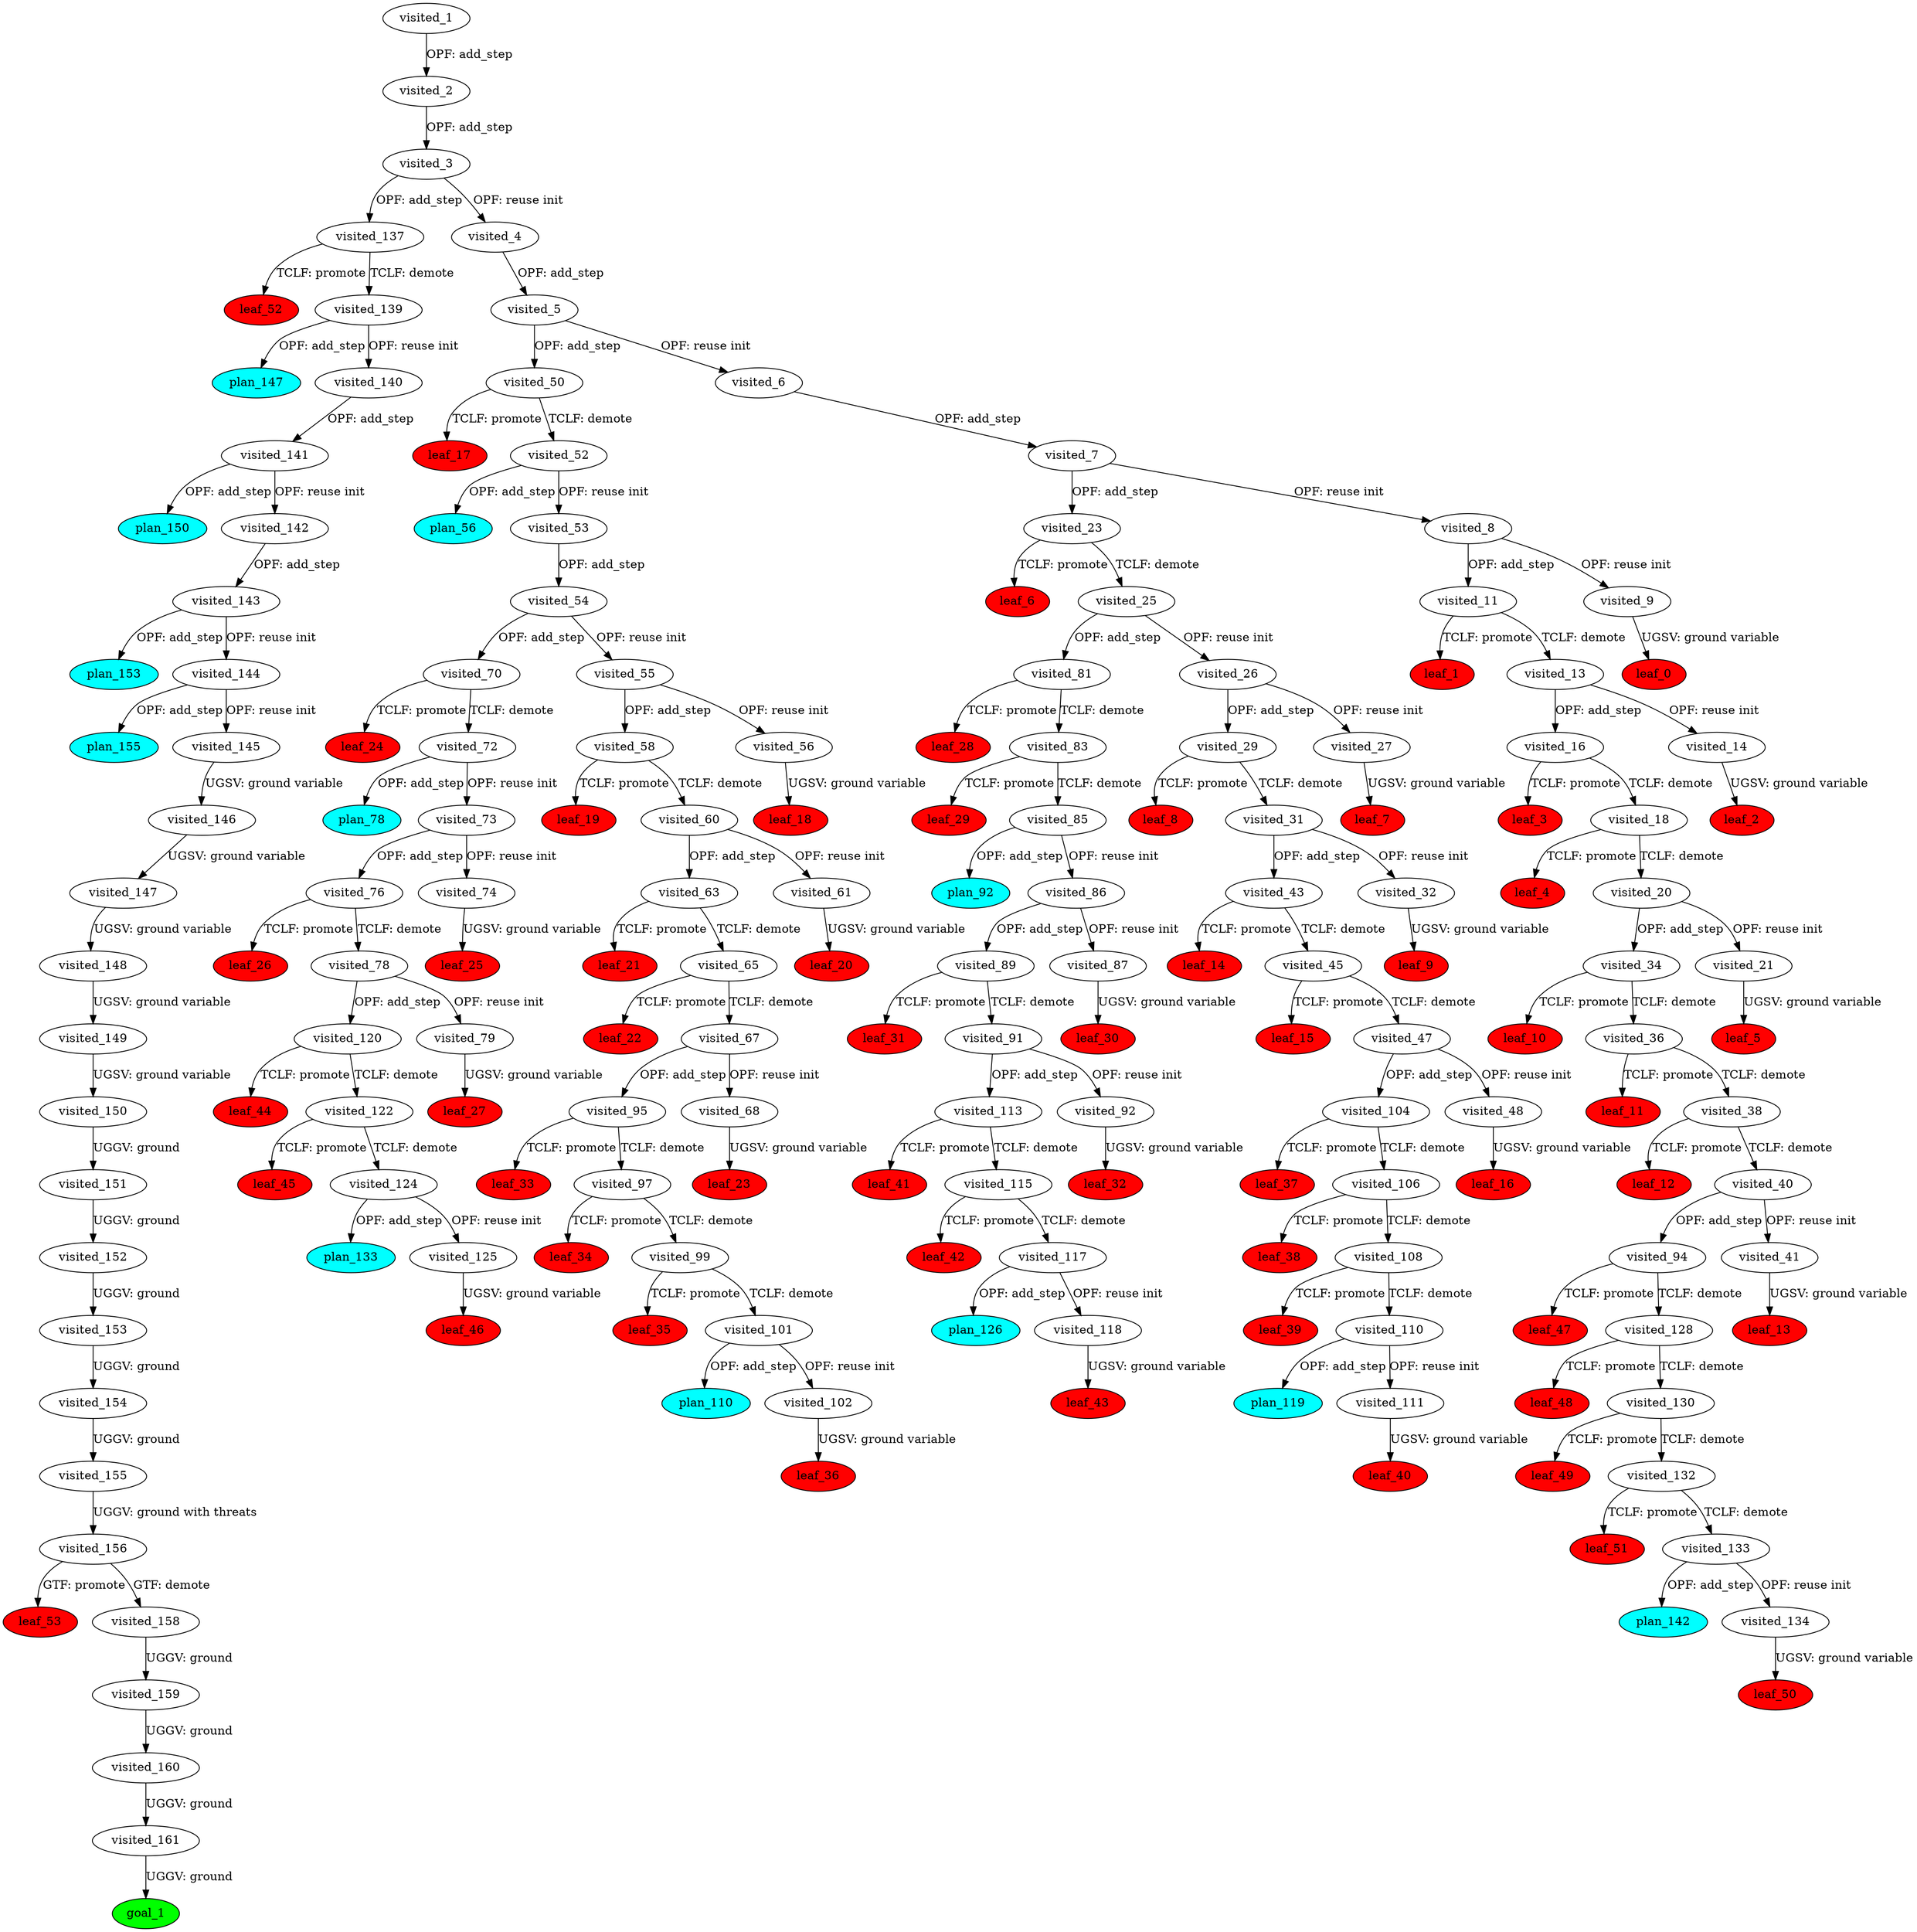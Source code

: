 digraph {
	"1d707d75-b01b-7192-224e-fa7295994da4" [label=plan_0 fillcolor=cyan style=filled]
	"1d707d75-b01b-7192-224e-fa7295994da4" [label=visited_1 fillcolor=white style=filled]
	"34f29dab-9707-d1e7-68a3-dea9a4119153" [label=plan_1 fillcolor=cyan style=filled]
	"1d707d75-b01b-7192-224e-fa7295994da4" -> "34f29dab-9707-d1e7-68a3-dea9a4119153" [label="OPF: add_step"]
	"34f29dab-9707-d1e7-68a3-dea9a4119153" [label=visited_2 fillcolor=white style=filled]
	"b88f3934-67b6-8a6a-8898-eccf7798f5be" [label=plan_2 fillcolor=cyan style=filled]
	"34f29dab-9707-d1e7-68a3-dea9a4119153" -> "b88f3934-67b6-8a6a-8898-eccf7798f5be" [label="OPF: add_step"]
	"b88f3934-67b6-8a6a-8898-eccf7798f5be" [label=visited_3 fillcolor=white style=filled]
	"ac96ef27-cd66-fda8-b7b1-e45d3c05fde0" [label=plan_3 fillcolor=cyan style=filled]
	"b88f3934-67b6-8a6a-8898-eccf7798f5be" -> "ac96ef27-cd66-fda8-b7b1-e45d3c05fde0" [label="OPF: add_step"]
	"bf276905-8fd1-1bc3-8ed5-adb504a7e138" [label=plan_4 fillcolor=cyan style=filled]
	"b88f3934-67b6-8a6a-8898-eccf7798f5be" -> "bf276905-8fd1-1bc3-8ed5-adb504a7e138" [label="OPF: reuse init"]
	"bf276905-8fd1-1bc3-8ed5-adb504a7e138" [label=visited_4 fillcolor=white style=filled]
	"59da8977-2dcc-0f8a-8dd6-7bedd9e4ea7d" [label=plan_5 fillcolor=cyan style=filled]
	"bf276905-8fd1-1bc3-8ed5-adb504a7e138" -> "59da8977-2dcc-0f8a-8dd6-7bedd9e4ea7d" [label="OPF: add_step"]
	"59da8977-2dcc-0f8a-8dd6-7bedd9e4ea7d" [label=visited_5 fillcolor=white style=filled]
	"90aa81d7-366e-68ae-5d50-422a5477346b" [label=plan_6 fillcolor=cyan style=filled]
	"59da8977-2dcc-0f8a-8dd6-7bedd9e4ea7d" -> "90aa81d7-366e-68ae-5d50-422a5477346b" [label="OPF: add_step"]
	"e2069f9e-259f-a82a-dd7f-16df30d9a84c" [label=plan_7 fillcolor=cyan style=filled]
	"59da8977-2dcc-0f8a-8dd6-7bedd9e4ea7d" -> "e2069f9e-259f-a82a-dd7f-16df30d9a84c" [label="OPF: reuse init"]
	"e2069f9e-259f-a82a-dd7f-16df30d9a84c" [label=visited_6 fillcolor=white style=filled]
	"42b440c6-9c03-b7d7-bfe1-8b21c3d0799c" [label=plan_8 fillcolor=cyan style=filled]
	"e2069f9e-259f-a82a-dd7f-16df30d9a84c" -> "42b440c6-9c03-b7d7-bfe1-8b21c3d0799c" [label="OPF: add_step"]
	"42b440c6-9c03-b7d7-bfe1-8b21c3d0799c" [label=visited_7 fillcolor=white style=filled]
	"96789dc1-a53e-5554-b569-2f66676b2042" [label=plan_9 fillcolor=cyan style=filled]
	"42b440c6-9c03-b7d7-bfe1-8b21c3d0799c" -> "96789dc1-a53e-5554-b569-2f66676b2042" [label="OPF: add_step"]
	"c63e8809-0c0d-8381-12a6-a792fd6f2082" [label=plan_10 fillcolor=cyan style=filled]
	"42b440c6-9c03-b7d7-bfe1-8b21c3d0799c" -> "c63e8809-0c0d-8381-12a6-a792fd6f2082" [label="OPF: reuse init"]
	"c63e8809-0c0d-8381-12a6-a792fd6f2082" [label=visited_8 fillcolor=white style=filled]
	"5bf1567c-50a8-644d-5e4a-412d843be228" [label=plan_11 fillcolor=cyan style=filled]
	"c63e8809-0c0d-8381-12a6-a792fd6f2082" -> "5bf1567c-50a8-644d-5e4a-412d843be228" [label="OPF: add_step"]
	"27ed4307-2f39-b7f8-611e-6879b1cf618a" [label=plan_12 fillcolor=cyan style=filled]
	"c63e8809-0c0d-8381-12a6-a792fd6f2082" -> "27ed4307-2f39-b7f8-611e-6879b1cf618a" [label="OPF: reuse init"]
	"27ed4307-2f39-b7f8-611e-6879b1cf618a" [label=visited_9 fillcolor=white style=filled]
	"ef59c81f-d7fe-0d04-7f7e-9300632c64cf" [label=plan_13 fillcolor=cyan style=filled]
	"27ed4307-2f39-b7f8-611e-6879b1cf618a" -> "ef59c81f-d7fe-0d04-7f7e-9300632c64cf" [label="UGSV: ground variable"]
	"ef59c81f-d7fe-0d04-7f7e-9300632c64cf" [label=visited_10 fillcolor=white style=filled]
	"ef59c81f-d7fe-0d04-7f7e-9300632c64cf" [label=leaf_0 fillcolor=red style=filled]
	"5bf1567c-50a8-644d-5e4a-412d843be228" [label=visited_11 fillcolor=white style=filled]
	"812092c7-fa6a-44a9-1636-2e7b6a930968" [label=plan_14 fillcolor=cyan style=filled]
	"5bf1567c-50a8-644d-5e4a-412d843be228" -> "812092c7-fa6a-44a9-1636-2e7b6a930968" [label="TCLF: promote"]
	"8a4f9cdd-ee64-8ffb-92be-c998aab0f626" [label=plan_15 fillcolor=cyan style=filled]
	"5bf1567c-50a8-644d-5e4a-412d843be228" -> "8a4f9cdd-ee64-8ffb-92be-c998aab0f626" [label="TCLF: demote"]
	"812092c7-fa6a-44a9-1636-2e7b6a930968" [label=visited_12 fillcolor=white style=filled]
	"812092c7-fa6a-44a9-1636-2e7b6a930968" [label=leaf_1 fillcolor=red style=filled]
	"8a4f9cdd-ee64-8ffb-92be-c998aab0f626" [label=visited_13 fillcolor=white style=filled]
	"178bdcb5-af1f-a58b-f6de-fe8e3c36d600" [label=plan_16 fillcolor=cyan style=filled]
	"8a4f9cdd-ee64-8ffb-92be-c998aab0f626" -> "178bdcb5-af1f-a58b-f6de-fe8e3c36d600" [label="OPF: add_step"]
	"3f448a42-a66a-3709-c626-ef8963665fdc" [label=plan_17 fillcolor=cyan style=filled]
	"8a4f9cdd-ee64-8ffb-92be-c998aab0f626" -> "3f448a42-a66a-3709-c626-ef8963665fdc" [label="OPF: reuse init"]
	"3f448a42-a66a-3709-c626-ef8963665fdc" [label=visited_14 fillcolor=white style=filled]
	"08a49383-6dd4-839a-c78c-7d6ace6ae7f2" [label=plan_18 fillcolor=cyan style=filled]
	"3f448a42-a66a-3709-c626-ef8963665fdc" -> "08a49383-6dd4-839a-c78c-7d6ace6ae7f2" [label="UGSV: ground variable"]
	"08a49383-6dd4-839a-c78c-7d6ace6ae7f2" [label=visited_15 fillcolor=white style=filled]
	"08a49383-6dd4-839a-c78c-7d6ace6ae7f2" [label=leaf_2 fillcolor=red style=filled]
	"178bdcb5-af1f-a58b-f6de-fe8e3c36d600" [label=visited_16 fillcolor=white style=filled]
	"ec84d806-5c15-ce4f-3289-73e48e63e5cf" [label=plan_19 fillcolor=cyan style=filled]
	"178bdcb5-af1f-a58b-f6de-fe8e3c36d600" -> "ec84d806-5c15-ce4f-3289-73e48e63e5cf" [label="TCLF: promote"]
	"351d51f4-0040-9dc7-9eb4-029d0c34857b" [label=plan_20 fillcolor=cyan style=filled]
	"178bdcb5-af1f-a58b-f6de-fe8e3c36d600" -> "351d51f4-0040-9dc7-9eb4-029d0c34857b" [label="TCLF: demote"]
	"ec84d806-5c15-ce4f-3289-73e48e63e5cf" [label=visited_17 fillcolor=white style=filled]
	"ec84d806-5c15-ce4f-3289-73e48e63e5cf" [label=leaf_3 fillcolor=red style=filled]
	"351d51f4-0040-9dc7-9eb4-029d0c34857b" [label=visited_18 fillcolor=white style=filled]
	"e3616c92-1753-74cd-2b9d-e57b80706987" [label=plan_21 fillcolor=cyan style=filled]
	"351d51f4-0040-9dc7-9eb4-029d0c34857b" -> "e3616c92-1753-74cd-2b9d-e57b80706987" [label="TCLF: promote"]
	"bc52253b-87be-d3bd-db72-b61b5c0a330e" [label=plan_22 fillcolor=cyan style=filled]
	"351d51f4-0040-9dc7-9eb4-029d0c34857b" -> "bc52253b-87be-d3bd-db72-b61b5c0a330e" [label="TCLF: demote"]
	"e3616c92-1753-74cd-2b9d-e57b80706987" [label=visited_19 fillcolor=white style=filled]
	"e3616c92-1753-74cd-2b9d-e57b80706987" [label=leaf_4 fillcolor=red style=filled]
	"bc52253b-87be-d3bd-db72-b61b5c0a330e" [label=visited_20 fillcolor=white style=filled]
	"55cf2d28-aba5-c963-2b7e-c1846c3ab8e6" [label=plan_23 fillcolor=cyan style=filled]
	"bc52253b-87be-d3bd-db72-b61b5c0a330e" -> "55cf2d28-aba5-c963-2b7e-c1846c3ab8e6" [label="OPF: add_step"]
	"87dbb8f7-efe9-c961-ec56-ca9fa27b36d8" [label=plan_24 fillcolor=cyan style=filled]
	"bc52253b-87be-d3bd-db72-b61b5c0a330e" -> "87dbb8f7-efe9-c961-ec56-ca9fa27b36d8" [label="OPF: reuse init"]
	"87dbb8f7-efe9-c961-ec56-ca9fa27b36d8" [label=visited_21 fillcolor=white style=filled]
	"35354a93-0a94-882b-785a-ef5b36cf56e7" [label=plan_25 fillcolor=cyan style=filled]
	"87dbb8f7-efe9-c961-ec56-ca9fa27b36d8" -> "35354a93-0a94-882b-785a-ef5b36cf56e7" [label="UGSV: ground variable"]
	"35354a93-0a94-882b-785a-ef5b36cf56e7" [label=visited_22 fillcolor=white style=filled]
	"35354a93-0a94-882b-785a-ef5b36cf56e7" [label=leaf_5 fillcolor=red style=filled]
	"96789dc1-a53e-5554-b569-2f66676b2042" [label=visited_23 fillcolor=white style=filled]
	"e5353804-0080-3575-8a5d-cd27dba11aee" [label=plan_26 fillcolor=cyan style=filled]
	"96789dc1-a53e-5554-b569-2f66676b2042" -> "e5353804-0080-3575-8a5d-cd27dba11aee" [label="TCLF: promote"]
	"d0e8c42c-7cc3-e1ae-aedf-c887cc1bcbb0" [label=plan_27 fillcolor=cyan style=filled]
	"96789dc1-a53e-5554-b569-2f66676b2042" -> "d0e8c42c-7cc3-e1ae-aedf-c887cc1bcbb0" [label="TCLF: demote"]
	"e5353804-0080-3575-8a5d-cd27dba11aee" [label=visited_24 fillcolor=white style=filled]
	"e5353804-0080-3575-8a5d-cd27dba11aee" [label=leaf_6 fillcolor=red style=filled]
	"d0e8c42c-7cc3-e1ae-aedf-c887cc1bcbb0" [label=visited_25 fillcolor=white style=filled]
	"ae01a90f-dae4-1236-1a80-9472cdb503f2" [label=plan_28 fillcolor=cyan style=filled]
	"d0e8c42c-7cc3-e1ae-aedf-c887cc1bcbb0" -> "ae01a90f-dae4-1236-1a80-9472cdb503f2" [label="OPF: add_step"]
	"63dc5205-0370-5b6f-6bad-f6a7f7c8534c" [label=plan_29 fillcolor=cyan style=filled]
	"d0e8c42c-7cc3-e1ae-aedf-c887cc1bcbb0" -> "63dc5205-0370-5b6f-6bad-f6a7f7c8534c" [label="OPF: reuse init"]
	"63dc5205-0370-5b6f-6bad-f6a7f7c8534c" [label=visited_26 fillcolor=white style=filled]
	"eb27abce-4816-049a-db60-7b61c2229e1b" [label=plan_30 fillcolor=cyan style=filled]
	"63dc5205-0370-5b6f-6bad-f6a7f7c8534c" -> "eb27abce-4816-049a-db60-7b61c2229e1b" [label="OPF: add_step"]
	"faad3074-4592-53aa-f260-f97636263f7e" [label=plan_31 fillcolor=cyan style=filled]
	"63dc5205-0370-5b6f-6bad-f6a7f7c8534c" -> "faad3074-4592-53aa-f260-f97636263f7e" [label="OPF: reuse init"]
	"faad3074-4592-53aa-f260-f97636263f7e" [label=visited_27 fillcolor=white style=filled]
	"6f93417c-0803-b1c5-38cd-511a17def4fa" [label=plan_32 fillcolor=cyan style=filled]
	"faad3074-4592-53aa-f260-f97636263f7e" -> "6f93417c-0803-b1c5-38cd-511a17def4fa" [label="UGSV: ground variable"]
	"6f93417c-0803-b1c5-38cd-511a17def4fa" [label=visited_28 fillcolor=white style=filled]
	"6f93417c-0803-b1c5-38cd-511a17def4fa" [label=leaf_7 fillcolor=red style=filled]
	"eb27abce-4816-049a-db60-7b61c2229e1b" [label=visited_29 fillcolor=white style=filled]
	"97848540-ff4f-b53f-3243-5c4f9f317e93" [label=plan_33 fillcolor=cyan style=filled]
	"eb27abce-4816-049a-db60-7b61c2229e1b" -> "97848540-ff4f-b53f-3243-5c4f9f317e93" [label="TCLF: promote"]
	"3bb828c9-aa83-2e1d-61d7-1314b01279eb" [label=plan_34 fillcolor=cyan style=filled]
	"eb27abce-4816-049a-db60-7b61c2229e1b" -> "3bb828c9-aa83-2e1d-61d7-1314b01279eb" [label="TCLF: demote"]
	"97848540-ff4f-b53f-3243-5c4f9f317e93" [label=visited_30 fillcolor=white style=filled]
	"97848540-ff4f-b53f-3243-5c4f9f317e93" [label=leaf_8 fillcolor=red style=filled]
	"3bb828c9-aa83-2e1d-61d7-1314b01279eb" [label=visited_31 fillcolor=white style=filled]
	"dad09e6b-c416-cab7-0212-ee84c42a9e00" [label=plan_35 fillcolor=cyan style=filled]
	"3bb828c9-aa83-2e1d-61d7-1314b01279eb" -> "dad09e6b-c416-cab7-0212-ee84c42a9e00" [label="OPF: add_step"]
	"01d2ac07-5534-3fd1-701d-cdf52cd369e7" [label=plan_36 fillcolor=cyan style=filled]
	"3bb828c9-aa83-2e1d-61d7-1314b01279eb" -> "01d2ac07-5534-3fd1-701d-cdf52cd369e7" [label="OPF: reuse init"]
	"01d2ac07-5534-3fd1-701d-cdf52cd369e7" [label=visited_32 fillcolor=white style=filled]
	"a1896db1-c993-fe8b-070c-fe7b569c80cd" [label=plan_37 fillcolor=cyan style=filled]
	"01d2ac07-5534-3fd1-701d-cdf52cd369e7" -> "a1896db1-c993-fe8b-070c-fe7b569c80cd" [label="UGSV: ground variable"]
	"a1896db1-c993-fe8b-070c-fe7b569c80cd" [label=visited_33 fillcolor=white style=filled]
	"a1896db1-c993-fe8b-070c-fe7b569c80cd" [label=leaf_9 fillcolor=red style=filled]
	"55cf2d28-aba5-c963-2b7e-c1846c3ab8e6" [label=visited_34 fillcolor=white style=filled]
	"0a95c51d-30c9-06ea-2bc8-9cb51d52b6e6" [label=plan_38 fillcolor=cyan style=filled]
	"55cf2d28-aba5-c963-2b7e-c1846c3ab8e6" -> "0a95c51d-30c9-06ea-2bc8-9cb51d52b6e6" [label="TCLF: promote"]
	"f3596cd8-e058-73fa-13b5-475fd6e2e42e" [label=plan_39 fillcolor=cyan style=filled]
	"55cf2d28-aba5-c963-2b7e-c1846c3ab8e6" -> "f3596cd8-e058-73fa-13b5-475fd6e2e42e" [label="TCLF: demote"]
	"0a95c51d-30c9-06ea-2bc8-9cb51d52b6e6" [label=visited_35 fillcolor=white style=filled]
	"0a95c51d-30c9-06ea-2bc8-9cb51d52b6e6" [label=leaf_10 fillcolor=red style=filled]
	"f3596cd8-e058-73fa-13b5-475fd6e2e42e" [label=visited_36 fillcolor=white style=filled]
	"0818f839-5c39-3014-6c3b-fbb07ccb2c56" [label=plan_40 fillcolor=cyan style=filled]
	"f3596cd8-e058-73fa-13b5-475fd6e2e42e" -> "0818f839-5c39-3014-6c3b-fbb07ccb2c56" [label="TCLF: promote"]
	"2d3f75a9-cc16-81d7-e164-fa641faffc65" [label=plan_41 fillcolor=cyan style=filled]
	"f3596cd8-e058-73fa-13b5-475fd6e2e42e" -> "2d3f75a9-cc16-81d7-e164-fa641faffc65" [label="TCLF: demote"]
	"0818f839-5c39-3014-6c3b-fbb07ccb2c56" [label=visited_37 fillcolor=white style=filled]
	"0818f839-5c39-3014-6c3b-fbb07ccb2c56" [label=leaf_11 fillcolor=red style=filled]
	"2d3f75a9-cc16-81d7-e164-fa641faffc65" [label=visited_38 fillcolor=white style=filled]
	"cc7a1b12-0c55-66d6-a224-c943875fed0d" [label=plan_42 fillcolor=cyan style=filled]
	"2d3f75a9-cc16-81d7-e164-fa641faffc65" -> "cc7a1b12-0c55-66d6-a224-c943875fed0d" [label="TCLF: promote"]
	"b36f988b-af46-4e02-7597-433fa2fd43d7" [label=plan_43 fillcolor=cyan style=filled]
	"2d3f75a9-cc16-81d7-e164-fa641faffc65" -> "b36f988b-af46-4e02-7597-433fa2fd43d7" [label="TCLF: demote"]
	"cc7a1b12-0c55-66d6-a224-c943875fed0d" [label=visited_39 fillcolor=white style=filled]
	"cc7a1b12-0c55-66d6-a224-c943875fed0d" [label=leaf_12 fillcolor=red style=filled]
	"b36f988b-af46-4e02-7597-433fa2fd43d7" [label=visited_40 fillcolor=white style=filled]
	"27f17d22-172a-b370-2936-856f74fccf7e" [label=plan_44 fillcolor=cyan style=filled]
	"b36f988b-af46-4e02-7597-433fa2fd43d7" -> "27f17d22-172a-b370-2936-856f74fccf7e" [label="OPF: add_step"]
	"79d51828-6dcb-da9c-b05f-9af0b9729f92" [label=plan_45 fillcolor=cyan style=filled]
	"b36f988b-af46-4e02-7597-433fa2fd43d7" -> "79d51828-6dcb-da9c-b05f-9af0b9729f92" [label="OPF: reuse init"]
	"79d51828-6dcb-da9c-b05f-9af0b9729f92" [label=visited_41 fillcolor=white style=filled]
	"54da3465-b199-e3f6-349a-98b703dde6f4" [label=plan_46 fillcolor=cyan style=filled]
	"79d51828-6dcb-da9c-b05f-9af0b9729f92" -> "54da3465-b199-e3f6-349a-98b703dde6f4" [label="UGSV: ground variable"]
	"54da3465-b199-e3f6-349a-98b703dde6f4" [label=visited_42 fillcolor=white style=filled]
	"54da3465-b199-e3f6-349a-98b703dde6f4" [label=leaf_13 fillcolor=red style=filled]
	"dad09e6b-c416-cab7-0212-ee84c42a9e00" [label=visited_43 fillcolor=white style=filled]
	"2a3c6fb7-211e-682a-65e6-c2d24a4739ee" [label=plan_47 fillcolor=cyan style=filled]
	"dad09e6b-c416-cab7-0212-ee84c42a9e00" -> "2a3c6fb7-211e-682a-65e6-c2d24a4739ee" [label="TCLF: promote"]
	"b06fc65b-5667-7c35-88ae-5ca084310554" [label=plan_48 fillcolor=cyan style=filled]
	"dad09e6b-c416-cab7-0212-ee84c42a9e00" -> "b06fc65b-5667-7c35-88ae-5ca084310554" [label="TCLF: demote"]
	"2a3c6fb7-211e-682a-65e6-c2d24a4739ee" [label=visited_44 fillcolor=white style=filled]
	"2a3c6fb7-211e-682a-65e6-c2d24a4739ee" [label=leaf_14 fillcolor=red style=filled]
	"b06fc65b-5667-7c35-88ae-5ca084310554" [label=visited_45 fillcolor=white style=filled]
	"e5bca52a-4e8c-5ca8-1f0b-c4facd955bcf" [label=plan_49 fillcolor=cyan style=filled]
	"b06fc65b-5667-7c35-88ae-5ca084310554" -> "e5bca52a-4e8c-5ca8-1f0b-c4facd955bcf" [label="TCLF: promote"]
	"f3fccd1d-183f-a358-d3c4-36c5c653e1bd" [label=plan_50 fillcolor=cyan style=filled]
	"b06fc65b-5667-7c35-88ae-5ca084310554" -> "f3fccd1d-183f-a358-d3c4-36c5c653e1bd" [label="TCLF: demote"]
	"e5bca52a-4e8c-5ca8-1f0b-c4facd955bcf" [label=visited_46 fillcolor=white style=filled]
	"e5bca52a-4e8c-5ca8-1f0b-c4facd955bcf" [label=leaf_15 fillcolor=red style=filled]
	"f3fccd1d-183f-a358-d3c4-36c5c653e1bd" [label=visited_47 fillcolor=white style=filled]
	"be0781df-9b45-903b-2ae8-2b80e03946cd" [label=plan_51 fillcolor=cyan style=filled]
	"f3fccd1d-183f-a358-d3c4-36c5c653e1bd" -> "be0781df-9b45-903b-2ae8-2b80e03946cd" [label="OPF: add_step"]
	"1211c97b-9dcf-228a-59d8-7eb0da001b25" [label=plan_52 fillcolor=cyan style=filled]
	"f3fccd1d-183f-a358-d3c4-36c5c653e1bd" -> "1211c97b-9dcf-228a-59d8-7eb0da001b25" [label="OPF: reuse init"]
	"1211c97b-9dcf-228a-59d8-7eb0da001b25" [label=visited_48 fillcolor=white style=filled]
	"e780d848-790c-0a3a-8d47-c22e7134ab1a" [label=plan_53 fillcolor=cyan style=filled]
	"1211c97b-9dcf-228a-59d8-7eb0da001b25" -> "e780d848-790c-0a3a-8d47-c22e7134ab1a" [label="UGSV: ground variable"]
	"e780d848-790c-0a3a-8d47-c22e7134ab1a" [label=visited_49 fillcolor=white style=filled]
	"e780d848-790c-0a3a-8d47-c22e7134ab1a" [label=leaf_16 fillcolor=red style=filled]
	"90aa81d7-366e-68ae-5d50-422a5477346b" [label=visited_50 fillcolor=white style=filled]
	"389a8593-7cab-524b-da33-d14599af1695" [label=plan_54 fillcolor=cyan style=filled]
	"90aa81d7-366e-68ae-5d50-422a5477346b" -> "389a8593-7cab-524b-da33-d14599af1695" [label="TCLF: promote"]
	"51b21695-10ab-d971-7a7c-07930c1237c9" [label=plan_55 fillcolor=cyan style=filled]
	"90aa81d7-366e-68ae-5d50-422a5477346b" -> "51b21695-10ab-d971-7a7c-07930c1237c9" [label="TCLF: demote"]
	"389a8593-7cab-524b-da33-d14599af1695" [label=visited_51 fillcolor=white style=filled]
	"389a8593-7cab-524b-da33-d14599af1695" [label=leaf_17 fillcolor=red style=filled]
	"51b21695-10ab-d971-7a7c-07930c1237c9" [label=visited_52 fillcolor=white style=filled]
	"6b8aa24a-2049-f20d-4572-79b6798d2d2a" [label=plan_56 fillcolor=cyan style=filled]
	"51b21695-10ab-d971-7a7c-07930c1237c9" -> "6b8aa24a-2049-f20d-4572-79b6798d2d2a" [label="OPF: add_step"]
	"1e9c2be3-548f-d0a9-580e-b76b55a2e1d0" [label=plan_57 fillcolor=cyan style=filled]
	"51b21695-10ab-d971-7a7c-07930c1237c9" -> "1e9c2be3-548f-d0a9-580e-b76b55a2e1d0" [label="OPF: reuse init"]
	"1e9c2be3-548f-d0a9-580e-b76b55a2e1d0" [label=visited_53 fillcolor=white style=filled]
	"49e68b36-c5a8-ac9f-3323-7a4220dadc38" [label=plan_58 fillcolor=cyan style=filled]
	"1e9c2be3-548f-d0a9-580e-b76b55a2e1d0" -> "49e68b36-c5a8-ac9f-3323-7a4220dadc38" [label="OPF: add_step"]
	"49e68b36-c5a8-ac9f-3323-7a4220dadc38" [label=visited_54 fillcolor=white style=filled]
	"91f8959a-23f2-be5e-80ab-4115bfa01d58" [label=plan_59 fillcolor=cyan style=filled]
	"49e68b36-c5a8-ac9f-3323-7a4220dadc38" -> "91f8959a-23f2-be5e-80ab-4115bfa01d58" [label="OPF: add_step"]
	"d4494246-67cd-56f6-9e5f-631554356c7c" [label=plan_60 fillcolor=cyan style=filled]
	"49e68b36-c5a8-ac9f-3323-7a4220dadc38" -> "d4494246-67cd-56f6-9e5f-631554356c7c" [label="OPF: reuse init"]
	"d4494246-67cd-56f6-9e5f-631554356c7c" [label=visited_55 fillcolor=white style=filled]
	"c3725129-3d69-0ba4-a396-d8050da7f210" [label=plan_61 fillcolor=cyan style=filled]
	"d4494246-67cd-56f6-9e5f-631554356c7c" -> "c3725129-3d69-0ba4-a396-d8050da7f210" [label="OPF: add_step"]
	"22b1a621-37e3-a123-bdb7-29aa44d4b186" [label=plan_62 fillcolor=cyan style=filled]
	"d4494246-67cd-56f6-9e5f-631554356c7c" -> "22b1a621-37e3-a123-bdb7-29aa44d4b186" [label="OPF: reuse init"]
	"22b1a621-37e3-a123-bdb7-29aa44d4b186" [label=visited_56 fillcolor=white style=filled]
	"9a7e6553-4bf1-44fd-cbd0-0004abe8baa1" [label=plan_63 fillcolor=cyan style=filled]
	"22b1a621-37e3-a123-bdb7-29aa44d4b186" -> "9a7e6553-4bf1-44fd-cbd0-0004abe8baa1" [label="UGSV: ground variable"]
	"9a7e6553-4bf1-44fd-cbd0-0004abe8baa1" [label=visited_57 fillcolor=white style=filled]
	"9a7e6553-4bf1-44fd-cbd0-0004abe8baa1" [label=leaf_18 fillcolor=red style=filled]
	"c3725129-3d69-0ba4-a396-d8050da7f210" [label=visited_58 fillcolor=white style=filled]
	"e25e9dde-ef1e-c7b7-df20-18e52a4ec91a" [label=plan_64 fillcolor=cyan style=filled]
	"c3725129-3d69-0ba4-a396-d8050da7f210" -> "e25e9dde-ef1e-c7b7-df20-18e52a4ec91a" [label="TCLF: promote"]
	"04ecab55-be5f-d178-0381-a8b15bbf99fc" [label=plan_65 fillcolor=cyan style=filled]
	"c3725129-3d69-0ba4-a396-d8050da7f210" -> "04ecab55-be5f-d178-0381-a8b15bbf99fc" [label="TCLF: demote"]
	"e25e9dde-ef1e-c7b7-df20-18e52a4ec91a" [label=visited_59 fillcolor=white style=filled]
	"e25e9dde-ef1e-c7b7-df20-18e52a4ec91a" [label=leaf_19 fillcolor=red style=filled]
	"04ecab55-be5f-d178-0381-a8b15bbf99fc" [label=visited_60 fillcolor=white style=filled]
	"02a2ed04-dd7a-4c2e-0294-f53ab2972dec" [label=plan_66 fillcolor=cyan style=filled]
	"04ecab55-be5f-d178-0381-a8b15bbf99fc" -> "02a2ed04-dd7a-4c2e-0294-f53ab2972dec" [label="OPF: add_step"]
	"83c77d79-9c12-1e7c-ccec-a8133029d965" [label=plan_67 fillcolor=cyan style=filled]
	"04ecab55-be5f-d178-0381-a8b15bbf99fc" -> "83c77d79-9c12-1e7c-ccec-a8133029d965" [label="OPF: reuse init"]
	"83c77d79-9c12-1e7c-ccec-a8133029d965" [label=visited_61 fillcolor=white style=filled]
	"ac849109-10ac-dcbd-ded0-21e7393fda08" [label=plan_68 fillcolor=cyan style=filled]
	"83c77d79-9c12-1e7c-ccec-a8133029d965" -> "ac849109-10ac-dcbd-ded0-21e7393fda08" [label="UGSV: ground variable"]
	"ac849109-10ac-dcbd-ded0-21e7393fda08" [label=visited_62 fillcolor=white style=filled]
	"ac849109-10ac-dcbd-ded0-21e7393fda08" [label=leaf_20 fillcolor=red style=filled]
	"02a2ed04-dd7a-4c2e-0294-f53ab2972dec" [label=visited_63 fillcolor=white style=filled]
	"36bf0e07-6207-5bbb-e967-ec8bbad3ce27" [label=plan_69 fillcolor=cyan style=filled]
	"02a2ed04-dd7a-4c2e-0294-f53ab2972dec" -> "36bf0e07-6207-5bbb-e967-ec8bbad3ce27" [label="TCLF: promote"]
	"412c2c36-06ba-e5e3-2993-f9d819f4f5ad" [label=plan_70 fillcolor=cyan style=filled]
	"02a2ed04-dd7a-4c2e-0294-f53ab2972dec" -> "412c2c36-06ba-e5e3-2993-f9d819f4f5ad" [label="TCLF: demote"]
	"36bf0e07-6207-5bbb-e967-ec8bbad3ce27" [label=visited_64 fillcolor=white style=filled]
	"36bf0e07-6207-5bbb-e967-ec8bbad3ce27" [label=leaf_21 fillcolor=red style=filled]
	"412c2c36-06ba-e5e3-2993-f9d819f4f5ad" [label=visited_65 fillcolor=white style=filled]
	"d75f489c-2a5b-8442-6159-2f302ec0d144" [label=plan_71 fillcolor=cyan style=filled]
	"412c2c36-06ba-e5e3-2993-f9d819f4f5ad" -> "d75f489c-2a5b-8442-6159-2f302ec0d144" [label="TCLF: promote"]
	"d3ecea4e-fba3-19bf-5971-a776876d88f4" [label=plan_72 fillcolor=cyan style=filled]
	"412c2c36-06ba-e5e3-2993-f9d819f4f5ad" -> "d3ecea4e-fba3-19bf-5971-a776876d88f4" [label="TCLF: demote"]
	"d75f489c-2a5b-8442-6159-2f302ec0d144" [label=visited_66 fillcolor=white style=filled]
	"d75f489c-2a5b-8442-6159-2f302ec0d144" [label=leaf_22 fillcolor=red style=filled]
	"d3ecea4e-fba3-19bf-5971-a776876d88f4" [label=visited_67 fillcolor=white style=filled]
	"515b50e8-7298-5f0f-3c81-03c874b0672c" [label=plan_73 fillcolor=cyan style=filled]
	"d3ecea4e-fba3-19bf-5971-a776876d88f4" -> "515b50e8-7298-5f0f-3c81-03c874b0672c" [label="OPF: add_step"]
	"06372549-9297-87fe-1f0b-bd8b8c2b86c4" [label=plan_74 fillcolor=cyan style=filled]
	"d3ecea4e-fba3-19bf-5971-a776876d88f4" -> "06372549-9297-87fe-1f0b-bd8b8c2b86c4" [label="OPF: reuse init"]
	"06372549-9297-87fe-1f0b-bd8b8c2b86c4" [label=visited_68 fillcolor=white style=filled]
	"643d704a-453e-f28c-f739-5336c5247049" [label=plan_75 fillcolor=cyan style=filled]
	"06372549-9297-87fe-1f0b-bd8b8c2b86c4" -> "643d704a-453e-f28c-f739-5336c5247049" [label="UGSV: ground variable"]
	"643d704a-453e-f28c-f739-5336c5247049" [label=visited_69 fillcolor=white style=filled]
	"643d704a-453e-f28c-f739-5336c5247049" [label=leaf_23 fillcolor=red style=filled]
	"91f8959a-23f2-be5e-80ab-4115bfa01d58" [label=visited_70 fillcolor=white style=filled]
	"786d5d33-a85d-0a4d-b5a4-38ce81ba72c7" [label=plan_76 fillcolor=cyan style=filled]
	"91f8959a-23f2-be5e-80ab-4115bfa01d58" -> "786d5d33-a85d-0a4d-b5a4-38ce81ba72c7" [label="TCLF: promote"]
	"255ba9da-05ea-9f10-fdf9-5c33949ce309" [label=plan_77 fillcolor=cyan style=filled]
	"91f8959a-23f2-be5e-80ab-4115bfa01d58" -> "255ba9da-05ea-9f10-fdf9-5c33949ce309" [label="TCLF: demote"]
	"786d5d33-a85d-0a4d-b5a4-38ce81ba72c7" [label=visited_71 fillcolor=white style=filled]
	"786d5d33-a85d-0a4d-b5a4-38ce81ba72c7" [label=leaf_24 fillcolor=red style=filled]
	"255ba9da-05ea-9f10-fdf9-5c33949ce309" [label=visited_72 fillcolor=white style=filled]
	"92b665a7-4298-4c43-1f42-9fa13ae186e2" [label=plan_78 fillcolor=cyan style=filled]
	"255ba9da-05ea-9f10-fdf9-5c33949ce309" -> "92b665a7-4298-4c43-1f42-9fa13ae186e2" [label="OPF: add_step"]
	"8ae8c091-dd01-3a91-0c6d-f515c298ee8d" [label=plan_79 fillcolor=cyan style=filled]
	"255ba9da-05ea-9f10-fdf9-5c33949ce309" -> "8ae8c091-dd01-3a91-0c6d-f515c298ee8d" [label="OPF: reuse init"]
	"8ae8c091-dd01-3a91-0c6d-f515c298ee8d" [label=visited_73 fillcolor=white style=filled]
	"97fac2d4-11b6-a85b-115f-37a4a9908f31" [label=plan_80 fillcolor=cyan style=filled]
	"8ae8c091-dd01-3a91-0c6d-f515c298ee8d" -> "97fac2d4-11b6-a85b-115f-37a4a9908f31" [label="OPF: add_step"]
	"9e7639fb-e13e-d109-bff7-4233ba1a1fce" [label=plan_81 fillcolor=cyan style=filled]
	"8ae8c091-dd01-3a91-0c6d-f515c298ee8d" -> "9e7639fb-e13e-d109-bff7-4233ba1a1fce" [label="OPF: reuse init"]
	"9e7639fb-e13e-d109-bff7-4233ba1a1fce" [label=visited_74 fillcolor=white style=filled]
	"558f5e17-ea5c-8b8a-09e1-abff44e9674b" [label=plan_82 fillcolor=cyan style=filled]
	"9e7639fb-e13e-d109-bff7-4233ba1a1fce" -> "558f5e17-ea5c-8b8a-09e1-abff44e9674b" [label="UGSV: ground variable"]
	"558f5e17-ea5c-8b8a-09e1-abff44e9674b" [label=visited_75 fillcolor=white style=filled]
	"558f5e17-ea5c-8b8a-09e1-abff44e9674b" [label=leaf_25 fillcolor=red style=filled]
	"97fac2d4-11b6-a85b-115f-37a4a9908f31" [label=visited_76 fillcolor=white style=filled]
	"71c0c573-642c-e36b-3329-1dfb24ff4074" [label=plan_83 fillcolor=cyan style=filled]
	"97fac2d4-11b6-a85b-115f-37a4a9908f31" -> "71c0c573-642c-e36b-3329-1dfb24ff4074" [label="TCLF: promote"]
	"b0fe0389-c7c2-b527-cd5f-ffb35d6b5e85" [label=plan_84 fillcolor=cyan style=filled]
	"97fac2d4-11b6-a85b-115f-37a4a9908f31" -> "b0fe0389-c7c2-b527-cd5f-ffb35d6b5e85" [label="TCLF: demote"]
	"71c0c573-642c-e36b-3329-1dfb24ff4074" [label=visited_77 fillcolor=white style=filled]
	"71c0c573-642c-e36b-3329-1dfb24ff4074" [label=leaf_26 fillcolor=red style=filled]
	"b0fe0389-c7c2-b527-cd5f-ffb35d6b5e85" [label=visited_78 fillcolor=white style=filled]
	"f45d0e45-fe8b-16ea-b774-f20dce65ea6e" [label=plan_85 fillcolor=cyan style=filled]
	"b0fe0389-c7c2-b527-cd5f-ffb35d6b5e85" -> "f45d0e45-fe8b-16ea-b774-f20dce65ea6e" [label="OPF: add_step"]
	"62857792-495a-b8da-caa0-e13cbc2221b5" [label=plan_86 fillcolor=cyan style=filled]
	"b0fe0389-c7c2-b527-cd5f-ffb35d6b5e85" -> "62857792-495a-b8da-caa0-e13cbc2221b5" [label="OPF: reuse init"]
	"62857792-495a-b8da-caa0-e13cbc2221b5" [label=visited_79 fillcolor=white style=filled]
	"4ed9e17a-99f6-34d7-50e2-bf2aa2f3c4c8" [label=plan_87 fillcolor=cyan style=filled]
	"62857792-495a-b8da-caa0-e13cbc2221b5" -> "4ed9e17a-99f6-34d7-50e2-bf2aa2f3c4c8" [label="UGSV: ground variable"]
	"4ed9e17a-99f6-34d7-50e2-bf2aa2f3c4c8" [label=visited_80 fillcolor=white style=filled]
	"4ed9e17a-99f6-34d7-50e2-bf2aa2f3c4c8" [label=leaf_27 fillcolor=red style=filled]
	"ae01a90f-dae4-1236-1a80-9472cdb503f2" [label=visited_81 fillcolor=white style=filled]
	"e67ab6ed-d263-169f-3c6f-dd48a0095a5e" [label=plan_88 fillcolor=cyan style=filled]
	"ae01a90f-dae4-1236-1a80-9472cdb503f2" -> "e67ab6ed-d263-169f-3c6f-dd48a0095a5e" [label="TCLF: promote"]
	"05e7dce3-ce1b-f68b-78af-6533b6bad5b9" [label=plan_89 fillcolor=cyan style=filled]
	"ae01a90f-dae4-1236-1a80-9472cdb503f2" -> "05e7dce3-ce1b-f68b-78af-6533b6bad5b9" [label="TCLF: demote"]
	"e67ab6ed-d263-169f-3c6f-dd48a0095a5e" [label=visited_82 fillcolor=white style=filled]
	"e67ab6ed-d263-169f-3c6f-dd48a0095a5e" [label=leaf_28 fillcolor=red style=filled]
	"05e7dce3-ce1b-f68b-78af-6533b6bad5b9" [label=visited_83 fillcolor=white style=filled]
	"195af0eb-fe0d-5bb3-93b1-5d61f07223ec" [label=plan_90 fillcolor=cyan style=filled]
	"05e7dce3-ce1b-f68b-78af-6533b6bad5b9" -> "195af0eb-fe0d-5bb3-93b1-5d61f07223ec" [label="TCLF: promote"]
	"62c2b13b-5ed9-6404-2e89-c833f30320e1" [label=plan_91 fillcolor=cyan style=filled]
	"05e7dce3-ce1b-f68b-78af-6533b6bad5b9" -> "62c2b13b-5ed9-6404-2e89-c833f30320e1" [label="TCLF: demote"]
	"195af0eb-fe0d-5bb3-93b1-5d61f07223ec" [label=visited_84 fillcolor=white style=filled]
	"195af0eb-fe0d-5bb3-93b1-5d61f07223ec" [label=leaf_29 fillcolor=red style=filled]
	"62c2b13b-5ed9-6404-2e89-c833f30320e1" [label=visited_85 fillcolor=white style=filled]
	"259bc0ef-5e3a-993b-a658-eaf997eabd22" [label=plan_92 fillcolor=cyan style=filled]
	"62c2b13b-5ed9-6404-2e89-c833f30320e1" -> "259bc0ef-5e3a-993b-a658-eaf997eabd22" [label="OPF: add_step"]
	"ca51b838-394b-0b61-0bfd-57e108c6bc7c" [label=plan_93 fillcolor=cyan style=filled]
	"62c2b13b-5ed9-6404-2e89-c833f30320e1" -> "ca51b838-394b-0b61-0bfd-57e108c6bc7c" [label="OPF: reuse init"]
	"ca51b838-394b-0b61-0bfd-57e108c6bc7c" [label=visited_86 fillcolor=white style=filled]
	"0abc301a-1ccc-fe19-9ce6-0cdd8cf51c72" [label=plan_94 fillcolor=cyan style=filled]
	"ca51b838-394b-0b61-0bfd-57e108c6bc7c" -> "0abc301a-1ccc-fe19-9ce6-0cdd8cf51c72" [label="OPF: add_step"]
	"5d4aa337-f0b3-5ce9-c643-3760900a0672" [label=plan_95 fillcolor=cyan style=filled]
	"ca51b838-394b-0b61-0bfd-57e108c6bc7c" -> "5d4aa337-f0b3-5ce9-c643-3760900a0672" [label="OPF: reuse init"]
	"5d4aa337-f0b3-5ce9-c643-3760900a0672" [label=visited_87 fillcolor=white style=filled]
	"02e923fb-23b0-3884-274f-7c4bb81dc98b" [label=plan_96 fillcolor=cyan style=filled]
	"5d4aa337-f0b3-5ce9-c643-3760900a0672" -> "02e923fb-23b0-3884-274f-7c4bb81dc98b" [label="UGSV: ground variable"]
	"02e923fb-23b0-3884-274f-7c4bb81dc98b" [label=visited_88 fillcolor=white style=filled]
	"02e923fb-23b0-3884-274f-7c4bb81dc98b" [label=leaf_30 fillcolor=red style=filled]
	"0abc301a-1ccc-fe19-9ce6-0cdd8cf51c72" [label=visited_89 fillcolor=white style=filled]
	"20664c00-a91c-da68-8394-d3fec2ae11da" [label=plan_97 fillcolor=cyan style=filled]
	"0abc301a-1ccc-fe19-9ce6-0cdd8cf51c72" -> "20664c00-a91c-da68-8394-d3fec2ae11da" [label="TCLF: promote"]
	"5fdc70ee-224a-75d1-adb6-bbd8125d0ae6" [label=plan_98 fillcolor=cyan style=filled]
	"0abc301a-1ccc-fe19-9ce6-0cdd8cf51c72" -> "5fdc70ee-224a-75d1-adb6-bbd8125d0ae6" [label="TCLF: demote"]
	"20664c00-a91c-da68-8394-d3fec2ae11da" [label=visited_90 fillcolor=white style=filled]
	"20664c00-a91c-da68-8394-d3fec2ae11da" [label=leaf_31 fillcolor=red style=filled]
	"5fdc70ee-224a-75d1-adb6-bbd8125d0ae6" [label=visited_91 fillcolor=white style=filled]
	"d33343eb-08ec-0357-bddb-bed37e4648a5" [label=plan_99 fillcolor=cyan style=filled]
	"5fdc70ee-224a-75d1-adb6-bbd8125d0ae6" -> "d33343eb-08ec-0357-bddb-bed37e4648a5" [label="OPF: add_step"]
	"3d44c9f6-256a-c9aa-ea7a-b94b991e3b0a" [label=plan_100 fillcolor=cyan style=filled]
	"5fdc70ee-224a-75d1-adb6-bbd8125d0ae6" -> "3d44c9f6-256a-c9aa-ea7a-b94b991e3b0a" [label="OPF: reuse init"]
	"3d44c9f6-256a-c9aa-ea7a-b94b991e3b0a" [label=visited_92 fillcolor=white style=filled]
	"fdd50dbd-302e-d3ea-2b8b-59592c53e5eb" [label=plan_101 fillcolor=cyan style=filled]
	"3d44c9f6-256a-c9aa-ea7a-b94b991e3b0a" -> "fdd50dbd-302e-d3ea-2b8b-59592c53e5eb" [label="UGSV: ground variable"]
	"fdd50dbd-302e-d3ea-2b8b-59592c53e5eb" [label=visited_93 fillcolor=white style=filled]
	"fdd50dbd-302e-d3ea-2b8b-59592c53e5eb" [label=leaf_32 fillcolor=red style=filled]
	"27f17d22-172a-b370-2936-856f74fccf7e" [label=visited_94 fillcolor=white style=filled]
	"98f89a64-5c62-dd1a-f529-db40aa23c3b8" [label=plan_102 fillcolor=cyan style=filled]
	"27f17d22-172a-b370-2936-856f74fccf7e" -> "98f89a64-5c62-dd1a-f529-db40aa23c3b8" [label="TCLF: promote"]
	"07ca6efe-97ed-f478-7c57-3877d1b062a2" [label=plan_103 fillcolor=cyan style=filled]
	"27f17d22-172a-b370-2936-856f74fccf7e" -> "07ca6efe-97ed-f478-7c57-3877d1b062a2" [label="TCLF: demote"]
	"515b50e8-7298-5f0f-3c81-03c874b0672c" [label=visited_95 fillcolor=white style=filled]
	"82365e5b-358c-da7b-cdb7-a2b7648d9935" [label=plan_104 fillcolor=cyan style=filled]
	"515b50e8-7298-5f0f-3c81-03c874b0672c" -> "82365e5b-358c-da7b-cdb7-a2b7648d9935" [label="TCLF: promote"]
	"670b6805-bae0-db50-0ade-02b4beb50e52" [label=plan_105 fillcolor=cyan style=filled]
	"515b50e8-7298-5f0f-3c81-03c874b0672c" -> "670b6805-bae0-db50-0ade-02b4beb50e52" [label="TCLF: demote"]
	"82365e5b-358c-da7b-cdb7-a2b7648d9935" [label=visited_96 fillcolor=white style=filled]
	"82365e5b-358c-da7b-cdb7-a2b7648d9935" [label=leaf_33 fillcolor=red style=filled]
	"670b6805-bae0-db50-0ade-02b4beb50e52" [label=visited_97 fillcolor=white style=filled]
	"3afa6da3-7223-c25d-132c-036bbf95c65e" [label=plan_106 fillcolor=cyan style=filled]
	"670b6805-bae0-db50-0ade-02b4beb50e52" -> "3afa6da3-7223-c25d-132c-036bbf95c65e" [label="TCLF: promote"]
	"9297ff4e-eacc-9ce8-d9f5-d90d346d51ee" [label=plan_107 fillcolor=cyan style=filled]
	"670b6805-bae0-db50-0ade-02b4beb50e52" -> "9297ff4e-eacc-9ce8-d9f5-d90d346d51ee" [label="TCLF: demote"]
	"3afa6da3-7223-c25d-132c-036bbf95c65e" [label=visited_98 fillcolor=white style=filled]
	"3afa6da3-7223-c25d-132c-036bbf95c65e" [label=leaf_34 fillcolor=red style=filled]
	"9297ff4e-eacc-9ce8-d9f5-d90d346d51ee" [label=visited_99 fillcolor=white style=filled]
	"f2587995-d0f6-e528-1df3-d63817f36812" [label=plan_108 fillcolor=cyan style=filled]
	"9297ff4e-eacc-9ce8-d9f5-d90d346d51ee" -> "f2587995-d0f6-e528-1df3-d63817f36812" [label="TCLF: promote"]
	"bd2aea86-aac2-409f-83dc-f93092058f58" [label=plan_109 fillcolor=cyan style=filled]
	"9297ff4e-eacc-9ce8-d9f5-d90d346d51ee" -> "bd2aea86-aac2-409f-83dc-f93092058f58" [label="TCLF: demote"]
	"f2587995-d0f6-e528-1df3-d63817f36812" [label=visited_100 fillcolor=white style=filled]
	"f2587995-d0f6-e528-1df3-d63817f36812" [label=leaf_35 fillcolor=red style=filled]
	"bd2aea86-aac2-409f-83dc-f93092058f58" [label=visited_101 fillcolor=white style=filled]
	"efae437b-f337-4d3f-3996-d6f83210a8a9" [label=plan_110 fillcolor=cyan style=filled]
	"bd2aea86-aac2-409f-83dc-f93092058f58" -> "efae437b-f337-4d3f-3996-d6f83210a8a9" [label="OPF: add_step"]
	"7c842515-4e45-bb65-4c9f-3411da38590d" [label=plan_111 fillcolor=cyan style=filled]
	"bd2aea86-aac2-409f-83dc-f93092058f58" -> "7c842515-4e45-bb65-4c9f-3411da38590d" [label="OPF: reuse init"]
	"7c842515-4e45-bb65-4c9f-3411da38590d" [label=visited_102 fillcolor=white style=filled]
	"6c32684d-a6f2-9c4a-9c27-a5af89c6d4ac" [label=plan_112 fillcolor=cyan style=filled]
	"7c842515-4e45-bb65-4c9f-3411da38590d" -> "6c32684d-a6f2-9c4a-9c27-a5af89c6d4ac" [label="UGSV: ground variable"]
	"6c32684d-a6f2-9c4a-9c27-a5af89c6d4ac" [label=visited_103 fillcolor=white style=filled]
	"6c32684d-a6f2-9c4a-9c27-a5af89c6d4ac" [label=leaf_36 fillcolor=red style=filled]
	"be0781df-9b45-903b-2ae8-2b80e03946cd" [label=visited_104 fillcolor=white style=filled]
	"24f6784a-c842-c801-92b1-e5442be7ec8d" [label=plan_113 fillcolor=cyan style=filled]
	"be0781df-9b45-903b-2ae8-2b80e03946cd" -> "24f6784a-c842-c801-92b1-e5442be7ec8d" [label="TCLF: promote"]
	"7dfee168-e324-9a54-b2c4-bf1363d3860c" [label=plan_114 fillcolor=cyan style=filled]
	"be0781df-9b45-903b-2ae8-2b80e03946cd" -> "7dfee168-e324-9a54-b2c4-bf1363d3860c" [label="TCLF: demote"]
	"24f6784a-c842-c801-92b1-e5442be7ec8d" [label=visited_105 fillcolor=white style=filled]
	"24f6784a-c842-c801-92b1-e5442be7ec8d" [label=leaf_37 fillcolor=red style=filled]
	"7dfee168-e324-9a54-b2c4-bf1363d3860c" [label=visited_106 fillcolor=white style=filled]
	"d3e0c80d-314b-97b5-b58b-17461ed961da" [label=plan_115 fillcolor=cyan style=filled]
	"7dfee168-e324-9a54-b2c4-bf1363d3860c" -> "d3e0c80d-314b-97b5-b58b-17461ed961da" [label="TCLF: promote"]
	"deba56e1-42dd-58f2-be63-ec14e8d48698" [label=plan_116 fillcolor=cyan style=filled]
	"7dfee168-e324-9a54-b2c4-bf1363d3860c" -> "deba56e1-42dd-58f2-be63-ec14e8d48698" [label="TCLF: demote"]
	"d3e0c80d-314b-97b5-b58b-17461ed961da" [label=visited_107 fillcolor=white style=filled]
	"d3e0c80d-314b-97b5-b58b-17461ed961da" [label=leaf_38 fillcolor=red style=filled]
	"deba56e1-42dd-58f2-be63-ec14e8d48698" [label=visited_108 fillcolor=white style=filled]
	"c98ab9a2-1a34-038f-8deb-9c48819f0d3f" [label=plan_117 fillcolor=cyan style=filled]
	"deba56e1-42dd-58f2-be63-ec14e8d48698" -> "c98ab9a2-1a34-038f-8deb-9c48819f0d3f" [label="TCLF: promote"]
	"d817c6f4-c79a-8389-4f40-d363ba0e5966" [label=plan_118 fillcolor=cyan style=filled]
	"deba56e1-42dd-58f2-be63-ec14e8d48698" -> "d817c6f4-c79a-8389-4f40-d363ba0e5966" [label="TCLF: demote"]
	"c98ab9a2-1a34-038f-8deb-9c48819f0d3f" [label=visited_109 fillcolor=white style=filled]
	"c98ab9a2-1a34-038f-8deb-9c48819f0d3f" [label=leaf_39 fillcolor=red style=filled]
	"d817c6f4-c79a-8389-4f40-d363ba0e5966" [label=visited_110 fillcolor=white style=filled]
	"4bd7d8cc-c677-762f-b599-00be8582de42" [label=plan_119 fillcolor=cyan style=filled]
	"d817c6f4-c79a-8389-4f40-d363ba0e5966" -> "4bd7d8cc-c677-762f-b599-00be8582de42" [label="OPF: add_step"]
	"a86d6e58-7425-003a-c50f-c12242181b96" [label=plan_120 fillcolor=cyan style=filled]
	"d817c6f4-c79a-8389-4f40-d363ba0e5966" -> "a86d6e58-7425-003a-c50f-c12242181b96" [label="OPF: reuse init"]
	"a86d6e58-7425-003a-c50f-c12242181b96" [label=visited_111 fillcolor=white style=filled]
	"dddefe36-6bcd-895d-e15f-e9244012b194" [label=plan_121 fillcolor=cyan style=filled]
	"a86d6e58-7425-003a-c50f-c12242181b96" -> "dddefe36-6bcd-895d-e15f-e9244012b194" [label="UGSV: ground variable"]
	"dddefe36-6bcd-895d-e15f-e9244012b194" [label=visited_112 fillcolor=white style=filled]
	"dddefe36-6bcd-895d-e15f-e9244012b194" [label=leaf_40 fillcolor=red style=filled]
	"d33343eb-08ec-0357-bddb-bed37e4648a5" [label=visited_113 fillcolor=white style=filled]
	"522cdb8c-6df7-df03-0dc9-cc3aaefc3dd2" [label=plan_122 fillcolor=cyan style=filled]
	"d33343eb-08ec-0357-bddb-bed37e4648a5" -> "522cdb8c-6df7-df03-0dc9-cc3aaefc3dd2" [label="TCLF: promote"]
	"07f4a7e0-2c83-6e86-3e56-868d6b6d3fec" [label=plan_123 fillcolor=cyan style=filled]
	"d33343eb-08ec-0357-bddb-bed37e4648a5" -> "07f4a7e0-2c83-6e86-3e56-868d6b6d3fec" [label="TCLF: demote"]
	"522cdb8c-6df7-df03-0dc9-cc3aaefc3dd2" [label=visited_114 fillcolor=white style=filled]
	"522cdb8c-6df7-df03-0dc9-cc3aaefc3dd2" [label=leaf_41 fillcolor=red style=filled]
	"07f4a7e0-2c83-6e86-3e56-868d6b6d3fec" [label=visited_115 fillcolor=white style=filled]
	"4b140fe7-7426-d529-377d-37710656e5e0" [label=plan_124 fillcolor=cyan style=filled]
	"07f4a7e0-2c83-6e86-3e56-868d6b6d3fec" -> "4b140fe7-7426-d529-377d-37710656e5e0" [label="TCLF: promote"]
	"24b9191a-5ab5-f061-e371-7250e4c90234" [label=plan_125 fillcolor=cyan style=filled]
	"07f4a7e0-2c83-6e86-3e56-868d6b6d3fec" -> "24b9191a-5ab5-f061-e371-7250e4c90234" [label="TCLF: demote"]
	"4b140fe7-7426-d529-377d-37710656e5e0" [label=visited_116 fillcolor=white style=filled]
	"4b140fe7-7426-d529-377d-37710656e5e0" [label=leaf_42 fillcolor=red style=filled]
	"24b9191a-5ab5-f061-e371-7250e4c90234" [label=visited_117 fillcolor=white style=filled]
	"9fd2a009-afe9-1dfc-0f9a-a5f9c7e36496" [label=plan_126 fillcolor=cyan style=filled]
	"24b9191a-5ab5-f061-e371-7250e4c90234" -> "9fd2a009-afe9-1dfc-0f9a-a5f9c7e36496" [label="OPF: add_step"]
	"10f377f9-92a4-0698-729e-5d522b6c6636" [label=plan_127 fillcolor=cyan style=filled]
	"24b9191a-5ab5-f061-e371-7250e4c90234" -> "10f377f9-92a4-0698-729e-5d522b6c6636" [label="OPF: reuse init"]
	"10f377f9-92a4-0698-729e-5d522b6c6636" [label=visited_118 fillcolor=white style=filled]
	"0d10262b-0913-2261-62a0-23e6e86f780e" [label=plan_128 fillcolor=cyan style=filled]
	"10f377f9-92a4-0698-729e-5d522b6c6636" -> "0d10262b-0913-2261-62a0-23e6e86f780e" [label="UGSV: ground variable"]
	"0d10262b-0913-2261-62a0-23e6e86f780e" [label=visited_119 fillcolor=white style=filled]
	"0d10262b-0913-2261-62a0-23e6e86f780e" [label=leaf_43 fillcolor=red style=filled]
	"f45d0e45-fe8b-16ea-b774-f20dce65ea6e" [label=visited_120 fillcolor=white style=filled]
	"2e4f89c3-0e63-a27f-ac42-bdff3bead1fc" [label=plan_129 fillcolor=cyan style=filled]
	"f45d0e45-fe8b-16ea-b774-f20dce65ea6e" -> "2e4f89c3-0e63-a27f-ac42-bdff3bead1fc" [label="TCLF: promote"]
	"d266faf9-c47f-6026-8749-83da30509793" [label=plan_130 fillcolor=cyan style=filled]
	"f45d0e45-fe8b-16ea-b774-f20dce65ea6e" -> "d266faf9-c47f-6026-8749-83da30509793" [label="TCLF: demote"]
	"2e4f89c3-0e63-a27f-ac42-bdff3bead1fc" [label=visited_121 fillcolor=white style=filled]
	"2e4f89c3-0e63-a27f-ac42-bdff3bead1fc" [label=leaf_44 fillcolor=red style=filled]
	"d266faf9-c47f-6026-8749-83da30509793" [label=visited_122 fillcolor=white style=filled]
	"51a31d48-c25e-7f62-b379-94dbe604b1c1" [label=plan_131 fillcolor=cyan style=filled]
	"d266faf9-c47f-6026-8749-83da30509793" -> "51a31d48-c25e-7f62-b379-94dbe604b1c1" [label="TCLF: promote"]
	"9534f26d-963f-bb9e-0856-04dda8d6d7a3" [label=plan_132 fillcolor=cyan style=filled]
	"d266faf9-c47f-6026-8749-83da30509793" -> "9534f26d-963f-bb9e-0856-04dda8d6d7a3" [label="TCLF: demote"]
	"51a31d48-c25e-7f62-b379-94dbe604b1c1" [label=visited_123 fillcolor=white style=filled]
	"51a31d48-c25e-7f62-b379-94dbe604b1c1" [label=leaf_45 fillcolor=red style=filled]
	"9534f26d-963f-bb9e-0856-04dda8d6d7a3" [label=visited_124 fillcolor=white style=filled]
	"d87990a1-93f6-a8a9-df75-bfd2224bb00f" [label=plan_133 fillcolor=cyan style=filled]
	"9534f26d-963f-bb9e-0856-04dda8d6d7a3" -> "d87990a1-93f6-a8a9-df75-bfd2224bb00f" [label="OPF: add_step"]
	"79d38689-16bb-4e5a-5bb2-198b92c01d94" [label=plan_134 fillcolor=cyan style=filled]
	"9534f26d-963f-bb9e-0856-04dda8d6d7a3" -> "79d38689-16bb-4e5a-5bb2-198b92c01d94" [label="OPF: reuse init"]
	"79d38689-16bb-4e5a-5bb2-198b92c01d94" [label=visited_125 fillcolor=white style=filled]
	"ed93dcfd-710a-8135-6938-14bbaac41eb2" [label=plan_135 fillcolor=cyan style=filled]
	"79d38689-16bb-4e5a-5bb2-198b92c01d94" -> "ed93dcfd-710a-8135-6938-14bbaac41eb2" [label="UGSV: ground variable"]
	"ed93dcfd-710a-8135-6938-14bbaac41eb2" [label=visited_126 fillcolor=white style=filled]
	"ed93dcfd-710a-8135-6938-14bbaac41eb2" [label=leaf_46 fillcolor=red style=filled]
	"98f89a64-5c62-dd1a-f529-db40aa23c3b8" [label=visited_127 fillcolor=white style=filled]
	"98f89a64-5c62-dd1a-f529-db40aa23c3b8" [label=leaf_47 fillcolor=red style=filled]
	"07ca6efe-97ed-f478-7c57-3877d1b062a2" [label=visited_128 fillcolor=white style=filled]
	"86a8923d-4fd6-579c-0052-640776fda471" [label=plan_136 fillcolor=cyan style=filled]
	"07ca6efe-97ed-f478-7c57-3877d1b062a2" -> "86a8923d-4fd6-579c-0052-640776fda471" [label="TCLF: promote"]
	"2b3dea56-e871-b3c1-3dbe-7252aa8312b6" [label=plan_137 fillcolor=cyan style=filled]
	"07ca6efe-97ed-f478-7c57-3877d1b062a2" -> "2b3dea56-e871-b3c1-3dbe-7252aa8312b6" [label="TCLF: demote"]
	"86a8923d-4fd6-579c-0052-640776fda471" [label=visited_129 fillcolor=white style=filled]
	"86a8923d-4fd6-579c-0052-640776fda471" [label=leaf_48 fillcolor=red style=filled]
	"2b3dea56-e871-b3c1-3dbe-7252aa8312b6" [label=visited_130 fillcolor=white style=filled]
	"6cb088e5-a1d1-88b0-5d0e-77d518375f2a" [label=plan_138 fillcolor=cyan style=filled]
	"2b3dea56-e871-b3c1-3dbe-7252aa8312b6" -> "6cb088e5-a1d1-88b0-5d0e-77d518375f2a" [label="TCLF: promote"]
	"b6a26dd3-e7d2-f025-23ac-73ad30eed426" [label=plan_139 fillcolor=cyan style=filled]
	"2b3dea56-e871-b3c1-3dbe-7252aa8312b6" -> "b6a26dd3-e7d2-f025-23ac-73ad30eed426" [label="TCLF: demote"]
	"6cb088e5-a1d1-88b0-5d0e-77d518375f2a" [label=visited_131 fillcolor=white style=filled]
	"6cb088e5-a1d1-88b0-5d0e-77d518375f2a" [label=leaf_49 fillcolor=red style=filled]
	"b6a26dd3-e7d2-f025-23ac-73ad30eed426" [label=visited_132 fillcolor=white style=filled]
	"3e56be40-71f3-addb-fbc4-0f353feff531" [label=plan_140 fillcolor=cyan style=filled]
	"b6a26dd3-e7d2-f025-23ac-73ad30eed426" -> "3e56be40-71f3-addb-fbc4-0f353feff531" [label="TCLF: promote"]
	"2cf99346-10fe-bf70-9d22-6676abefa37f" [label=plan_141 fillcolor=cyan style=filled]
	"b6a26dd3-e7d2-f025-23ac-73ad30eed426" -> "2cf99346-10fe-bf70-9d22-6676abefa37f" [label="TCLF: demote"]
	"2cf99346-10fe-bf70-9d22-6676abefa37f" [label=visited_133 fillcolor=white style=filled]
	"e504bff5-67e5-2b7d-dc6a-14ecb9f04400" [label=plan_142 fillcolor=cyan style=filled]
	"2cf99346-10fe-bf70-9d22-6676abefa37f" -> "e504bff5-67e5-2b7d-dc6a-14ecb9f04400" [label="OPF: add_step"]
	"a03e2e89-a71b-1159-e9b0-46e22490cfe5" [label=plan_143 fillcolor=cyan style=filled]
	"2cf99346-10fe-bf70-9d22-6676abefa37f" -> "a03e2e89-a71b-1159-e9b0-46e22490cfe5" [label="OPF: reuse init"]
	"a03e2e89-a71b-1159-e9b0-46e22490cfe5" [label=visited_134 fillcolor=white style=filled]
	"a77daef3-d754-4c3c-be67-2663c669d239" [label=plan_144 fillcolor=cyan style=filled]
	"a03e2e89-a71b-1159-e9b0-46e22490cfe5" -> "a77daef3-d754-4c3c-be67-2663c669d239" [label="UGSV: ground variable"]
	"a77daef3-d754-4c3c-be67-2663c669d239" [label=visited_135 fillcolor=white style=filled]
	"a77daef3-d754-4c3c-be67-2663c669d239" [label=leaf_50 fillcolor=red style=filled]
	"3e56be40-71f3-addb-fbc4-0f353feff531" [label=visited_136 fillcolor=white style=filled]
	"3e56be40-71f3-addb-fbc4-0f353feff531" [label=leaf_51 fillcolor=red style=filled]
	"ac96ef27-cd66-fda8-b7b1-e45d3c05fde0" [label=visited_137 fillcolor=white style=filled]
	"9749b989-8f5a-5a29-1b47-58cd3a1f92b5" [label=plan_145 fillcolor=cyan style=filled]
	"ac96ef27-cd66-fda8-b7b1-e45d3c05fde0" -> "9749b989-8f5a-5a29-1b47-58cd3a1f92b5" [label="TCLF: promote"]
	"5972902c-2429-d923-1e57-7d6a7ee56495" [label=plan_146 fillcolor=cyan style=filled]
	"ac96ef27-cd66-fda8-b7b1-e45d3c05fde0" -> "5972902c-2429-d923-1e57-7d6a7ee56495" [label="TCLF: demote"]
	"9749b989-8f5a-5a29-1b47-58cd3a1f92b5" [label=visited_138 fillcolor=white style=filled]
	"9749b989-8f5a-5a29-1b47-58cd3a1f92b5" [label=leaf_52 fillcolor=red style=filled]
	"5972902c-2429-d923-1e57-7d6a7ee56495" [label=visited_139 fillcolor=white style=filled]
	"d3c74d79-6487-027d-1bb4-b047cdbf89f8" [label=plan_147 fillcolor=cyan style=filled]
	"5972902c-2429-d923-1e57-7d6a7ee56495" -> "d3c74d79-6487-027d-1bb4-b047cdbf89f8" [label="OPF: add_step"]
	"b8ad68ae-9498-70ec-ba9c-077180600e32" [label=plan_148 fillcolor=cyan style=filled]
	"5972902c-2429-d923-1e57-7d6a7ee56495" -> "b8ad68ae-9498-70ec-ba9c-077180600e32" [label="OPF: reuse init"]
	"b8ad68ae-9498-70ec-ba9c-077180600e32" [label=visited_140 fillcolor=white style=filled]
	"d7bf3c7a-0950-119f-3734-6ca6a27c47c9" [label=plan_149 fillcolor=cyan style=filled]
	"b8ad68ae-9498-70ec-ba9c-077180600e32" -> "d7bf3c7a-0950-119f-3734-6ca6a27c47c9" [label="OPF: add_step"]
	"d7bf3c7a-0950-119f-3734-6ca6a27c47c9" [label=visited_141 fillcolor=white style=filled]
	"dc1b59f6-c302-d082-d95c-28d796a29813" [label=plan_150 fillcolor=cyan style=filled]
	"d7bf3c7a-0950-119f-3734-6ca6a27c47c9" -> "dc1b59f6-c302-d082-d95c-28d796a29813" [label="OPF: add_step"]
	"b2c2e6e8-6f71-3831-2c3a-c8639367d643" [label=plan_151 fillcolor=cyan style=filled]
	"d7bf3c7a-0950-119f-3734-6ca6a27c47c9" -> "b2c2e6e8-6f71-3831-2c3a-c8639367d643" [label="OPF: reuse init"]
	"b2c2e6e8-6f71-3831-2c3a-c8639367d643" [label=visited_142 fillcolor=white style=filled]
	"f9231889-a42e-9ab6-1c69-9235737e5670" [label=plan_152 fillcolor=cyan style=filled]
	"b2c2e6e8-6f71-3831-2c3a-c8639367d643" -> "f9231889-a42e-9ab6-1c69-9235737e5670" [label="OPF: add_step"]
	"f9231889-a42e-9ab6-1c69-9235737e5670" [label=visited_143 fillcolor=white style=filled]
	"aad5843c-e3fa-b83a-6809-044cd333f31a" [label=plan_153 fillcolor=cyan style=filled]
	"f9231889-a42e-9ab6-1c69-9235737e5670" -> "aad5843c-e3fa-b83a-6809-044cd333f31a" [label="OPF: add_step"]
	"b58ab516-a6a5-c77d-5d3c-95ad48a5bb9d" [label=plan_154 fillcolor=cyan style=filled]
	"f9231889-a42e-9ab6-1c69-9235737e5670" -> "b58ab516-a6a5-c77d-5d3c-95ad48a5bb9d" [label="OPF: reuse init"]
	"b58ab516-a6a5-c77d-5d3c-95ad48a5bb9d" [label=visited_144 fillcolor=white style=filled]
	"99b79f33-0e95-42b3-2273-3a7e0769d3c7" [label=plan_155 fillcolor=cyan style=filled]
	"b58ab516-a6a5-c77d-5d3c-95ad48a5bb9d" -> "99b79f33-0e95-42b3-2273-3a7e0769d3c7" [label="OPF: add_step"]
	"4096d7f1-3d68-2207-6f9e-af77fb70360b" [label=plan_156 fillcolor=cyan style=filled]
	"b58ab516-a6a5-c77d-5d3c-95ad48a5bb9d" -> "4096d7f1-3d68-2207-6f9e-af77fb70360b" [label="OPF: reuse init"]
	"4096d7f1-3d68-2207-6f9e-af77fb70360b" [label=visited_145 fillcolor=white style=filled]
	"6d2623d1-3e69-2512-46c6-6bb0c62a0ba4" [label=plan_157 fillcolor=cyan style=filled]
	"4096d7f1-3d68-2207-6f9e-af77fb70360b" -> "6d2623d1-3e69-2512-46c6-6bb0c62a0ba4" [label="UGSV: ground variable"]
	"6d2623d1-3e69-2512-46c6-6bb0c62a0ba4" [label=visited_146 fillcolor=white style=filled]
	"bdc1f687-30b1-e6e2-fad2-30c40aeae3b0" [label=plan_158 fillcolor=cyan style=filled]
	"6d2623d1-3e69-2512-46c6-6bb0c62a0ba4" -> "bdc1f687-30b1-e6e2-fad2-30c40aeae3b0" [label="UGSV: ground variable"]
	"bdc1f687-30b1-e6e2-fad2-30c40aeae3b0" [label=visited_147 fillcolor=white style=filled]
	"28654808-15c0-9a4c-a8ae-dc1a18e824ad" [label=plan_159 fillcolor=cyan style=filled]
	"bdc1f687-30b1-e6e2-fad2-30c40aeae3b0" -> "28654808-15c0-9a4c-a8ae-dc1a18e824ad" [label="UGSV: ground variable"]
	"28654808-15c0-9a4c-a8ae-dc1a18e824ad" [label=visited_148 fillcolor=white style=filled]
	"d1e4575e-01f1-d968-40c7-d25d6c10f14e" [label=plan_160 fillcolor=cyan style=filled]
	"28654808-15c0-9a4c-a8ae-dc1a18e824ad" -> "d1e4575e-01f1-d968-40c7-d25d6c10f14e" [label="UGSV: ground variable"]
	"d1e4575e-01f1-d968-40c7-d25d6c10f14e" [label=visited_149 fillcolor=white style=filled]
	"fb0c5157-1bde-d8c0-5685-768fa6c75cc8" [label=plan_161 fillcolor=cyan style=filled]
	"d1e4575e-01f1-d968-40c7-d25d6c10f14e" -> "fb0c5157-1bde-d8c0-5685-768fa6c75cc8" [label="UGSV: ground variable"]
	"fb0c5157-1bde-d8c0-5685-768fa6c75cc8" [label=visited_150 fillcolor=white style=filled]
	"e0deece7-105f-9b7b-d96f-09c436c56dee" [label=plan_162 fillcolor=cyan style=filled]
	"fb0c5157-1bde-d8c0-5685-768fa6c75cc8" -> "e0deece7-105f-9b7b-d96f-09c436c56dee" [label="UGGV: ground"]
	"e0deece7-105f-9b7b-d96f-09c436c56dee" [label=visited_151 fillcolor=white style=filled]
	"cb5d6478-496e-72da-5141-d2ecad3d10ba" [label=plan_163 fillcolor=cyan style=filled]
	"e0deece7-105f-9b7b-d96f-09c436c56dee" -> "cb5d6478-496e-72da-5141-d2ecad3d10ba" [label="UGGV: ground"]
	"cb5d6478-496e-72da-5141-d2ecad3d10ba" [label=visited_152 fillcolor=white style=filled]
	"ee5dc986-40d7-0819-9132-333b161ed187" [label=plan_164 fillcolor=cyan style=filled]
	"cb5d6478-496e-72da-5141-d2ecad3d10ba" -> "ee5dc986-40d7-0819-9132-333b161ed187" [label="UGGV: ground"]
	"ee5dc986-40d7-0819-9132-333b161ed187" [label=visited_153 fillcolor=white style=filled]
	"8c82dd03-ead0-9b47-6880-178e499e82d1" [label=plan_165 fillcolor=cyan style=filled]
	"ee5dc986-40d7-0819-9132-333b161ed187" -> "8c82dd03-ead0-9b47-6880-178e499e82d1" [label="UGGV: ground"]
	"8c82dd03-ead0-9b47-6880-178e499e82d1" [label=visited_154 fillcolor=white style=filled]
	"cc11161b-8b02-c93b-e88b-1f2ac080fd64" [label=plan_166 fillcolor=cyan style=filled]
	"8c82dd03-ead0-9b47-6880-178e499e82d1" -> "cc11161b-8b02-c93b-e88b-1f2ac080fd64" [label="UGGV: ground"]
	"cc11161b-8b02-c93b-e88b-1f2ac080fd64" [label=visited_155 fillcolor=white style=filled]
	"d1e9899a-0b86-deed-0229-e25d1a4df253" [label=plan_167 fillcolor=cyan style=filled]
	"cc11161b-8b02-c93b-e88b-1f2ac080fd64" -> "d1e9899a-0b86-deed-0229-e25d1a4df253" [label="UGGV: ground with threats"]
	"d1e9899a-0b86-deed-0229-e25d1a4df253" [label=visited_156 fillcolor=white style=filled]
	"fc59a9ba-0d9d-5a67-394f-94e786688369" [label=plan_168 fillcolor=cyan style=filled]
	"d1e9899a-0b86-deed-0229-e25d1a4df253" -> "fc59a9ba-0d9d-5a67-394f-94e786688369" [label="GTF: promote"]
	"8a9ea5ac-6b72-b907-f7ea-9968876de5fb" [label=plan_169 fillcolor=cyan style=filled]
	"d1e9899a-0b86-deed-0229-e25d1a4df253" -> "8a9ea5ac-6b72-b907-f7ea-9968876de5fb" [label="GTF: demote"]
	"fc59a9ba-0d9d-5a67-394f-94e786688369" [label=visited_157 fillcolor=white style=filled]
	"fc59a9ba-0d9d-5a67-394f-94e786688369" [label=leaf_53 fillcolor=red style=filled]
	"8a9ea5ac-6b72-b907-f7ea-9968876de5fb" [label=visited_158 fillcolor=white style=filled]
	"0e22eb3d-909d-b66f-aafe-4966994f7969" [label=plan_170 fillcolor=cyan style=filled]
	"8a9ea5ac-6b72-b907-f7ea-9968876de5fb" -> "0e22eb3d-909d-b66f-aafe-4966994f7969" [label="UGGV: ground"]
	"0e22eb3d-909d-b66f-aafe-4966994f7969" [label=visited_159 fillcolor=white style=filled]
	"34204712-68bc-2bde-3c70-f5fde2adbd15" [label=plan_171 fillcolor=cyan style=filled]
	"0e22eb3d-909d-b66f-aafe-4966994f7969" -> "34204712-68bc-2bde-3c70-f5fde2adbd15" [label="UGGV: ground"]
	"34204712-68bc-2bde-3c70-f5fde2adbd15" [label=visited_160 fillcolor=white style=filled]
	"0720fc6c-75b0-567f-f175-5287a30c5467" [label=plan_172 fillcolor=cyan style=filled]
	"34204712-68bc-2bde-3c70-f5fde2adbd15" -> "0720fc6c-75b0-567f-f175-5287a30c5467" [label="UGGV: ground"]
	"0720fc6c-75b0-567f-f175-5287a30c5467" [label=visited_161 fillcolor=white style=filled]
	"af72199c-c124-181b-3799-219ffe778c6e" [label=plan_173 fillcolor=cyan style=filled]
	"0720fc6c-75b0-567f-f175-5287a30c5467" -> "af72199c-c124-181b-3799-219ffe778c6e" [label="UGGV: ground"]
	"af72199c-c124-181b-3799-219ffe778c6e" [label=visited_162 fillcolor=white style=filled]
	"af72199c-c124-181b-3799-219ffe778c6e" [label=goal_1 fillcolor=green style=filled]
}
